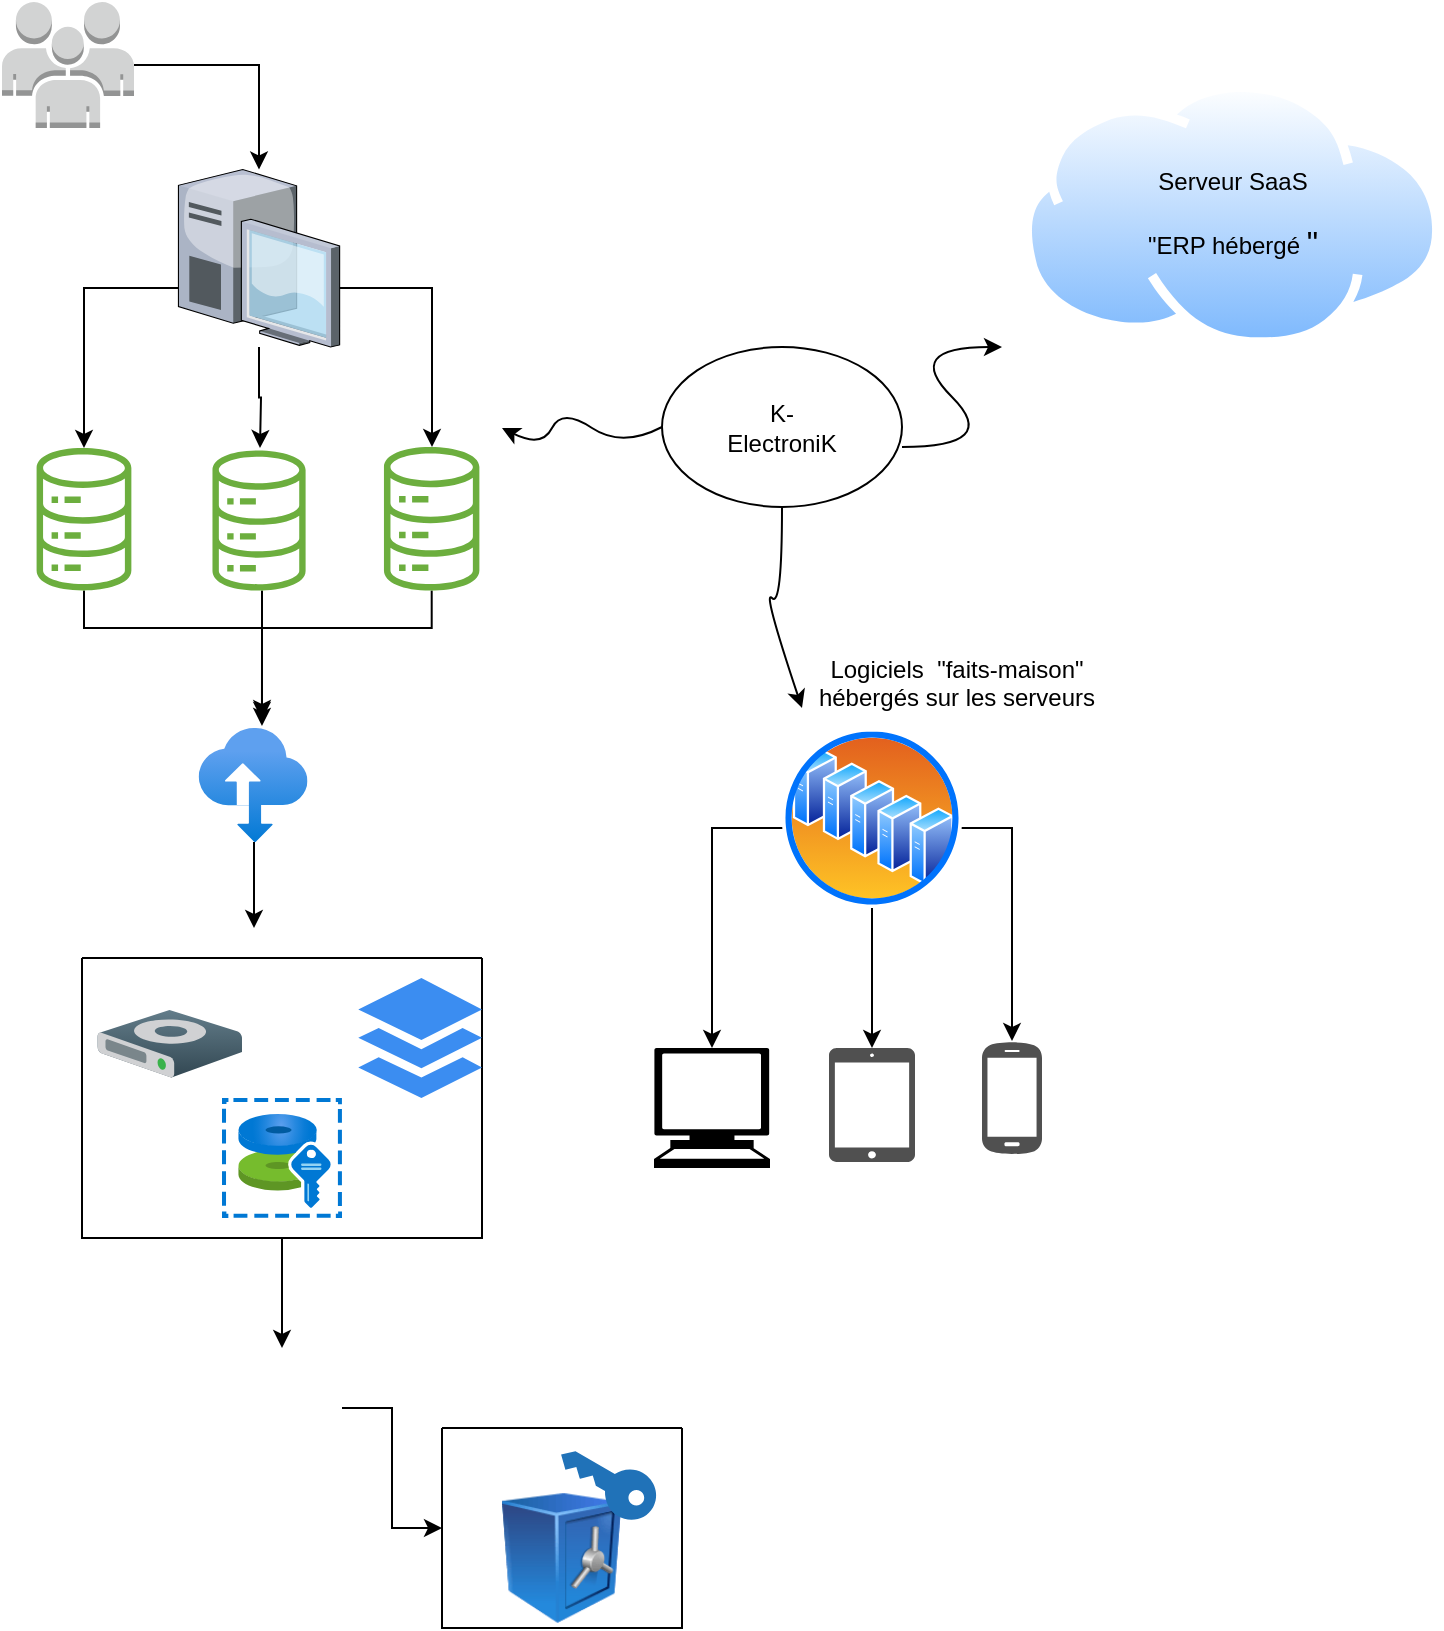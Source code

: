 <mxfile version="15.5.2" type="github">
  <diagram id="4rU8gYA564SKTLNEH4Lg" name="Page-1">
    <mxGraphModel dx="782" dy="364" grid="1" gridSize="10" guides="1" tooltips="1" connect="1" arrows="1" fold="1" page="1" pageScale="1" pageWidth="827" pageHeight="1169" math="0" shadow="0">
      <root>
        <mxCell id="0" />
        <mxCell id="1" parent="0" />
        <mxCell id="SYhHrqKnr2Nzoqkczw36-33" style="edgeStyle=orthogonalEdgeStyle;rounded=0;orthogonalLoop=1;jettySize=auto;html=1;" edge="1" parent="1" source="SYhHrqKnr2Nzoqkczw36-3" target="SYhHrqKnr2Nzoqkczw36-16">
          <mxGeometry relative="1" as="geometry" />
        </mxCell>
        <mxCell id="SYhHrqKnr2Nzoqkczw36-3" value="" style="outlineConnect=0;dashed=0;verticalLabelPosition=bottom;verticalAlign=top;align=center;html=1;shape=mxgraph.aws3.users;fillColor=#D2D3D3;gradientColor=none;" vertex="1" parent="1">
          <mxGeometry x="30" y="37" width="66" height="63" as="geometry" />
        </mxCell>
        <mxCell id="SYhHrqKnr2Nzoqkczw36-28" style="edgeStyle=orthogonalEdgeStyle;rounded=0;orthogonalLoop=1;jettySize=auto;html=1;entryX=0.582;entryY=-0.07;entryDx=0;entryDy=0;entryPerimeter=0;" edge="1" parent="1" source="SYhHrqKnr2Nzoqkczw36-8" target="SYhHrqKnr2Nzoqkczw36-18">
          <mxGeometry relative="1" as="geometry">
            <Array as="points">
              <mxPoint x="71" y="350" />
              <mxPoint x="160" y="350" />
            </Array>
          </mxGeometry>
        </mxCell>
        <mxCell id="SYhHrqKnr2Nzoqkczw36-8" value="" style="sketch=0;outlineConnect=0;fontColor=#232F3E;gradientColor=none;fillColor=#6CAE3E;strokeColor=none;dashed=0;verticalLabelPosition=bottom;verticalAlign=top;align=center;html=1;fontSize=12;fontStyle=0;aspect=fixed;pointerEvents=1;shape=mxgraph.aws4.iot_analytics_data_store;" vertex="1" parent="1">
          <mxGeometry x="46.33" y="260" width="49.32" height="71.25" as="geometry" />
        </mxCell>
        <mxCell id="SYhHrqKnr2Nzoqkczw36-26" style="edgeStyle=orthogonalEdgeStyle;rounded=0;orthogonalLoop=1;jettySize=auto;html=1;entryX=0.582;entryY=-0.018;entryDx=0;entryDy=0;entryPerimeter=0;" edge="1" parent="1" source="SYhHrqKnr2Nzoqkczw36-9" target="SYhHrqKnr2Nzoqkczw36-18">
          <mxGeometry relative="1" as="geometry">
            <Array as="points">
              <mxPoint x="160" y="360" />
              <mxPoint x="160" y="360" />
            </Array>
          </mxGeometry>
        </mxCell>
        <mxCell id="SYhHrqKnr2Nzoqkczw36-9" value="" style="sketch=0;outlineConnect=0;fontColor=#232F3E;gradientColor=none;fillColor=#6CAE3E;strokeColor=none;dashed=0;verticalLabelPosition=bottom;verticalAlign=top;align=center;html=1;fontSize=12;fontStyle=0;aspect=fixed;pointerEvents=1;shape=mxgraph.aws4.iot_analytics_data_store;" vertex="1" parent="1">
          <mxGeometry x="134.29" y="261.25" width="48.46" height="70" as="geometry" />
        </mxCell>
        <mxCell id="SYhHrqKnr2Nzoqkczw36-24" style="edgeStyle=orthogonalEdgeStyle;rounded=0;orthogonalLoop=1;jettySize=auto;html=1;" edge="1" parent="1" source="SYhHrqKnr2Nzoqkczw36-10">
          <mxGeometry relative="1" as="geometry">
            <mxPoint x="160" y="395" as="targetPoint" />
            <Array as="points">
              <mxPoint x="245" y="350" />
              <mxPoint x="160" y="350" />
            </Array>
          </mxGeometry>
        </mxCell>
        <mxCell id="SYhHrqKnr2Nzoqkczw36-10" value="" style="sketch=0;outlineConnect=0;fontColor=#232F3E;gradientColor=none;fillColor=#6CAE3E;strokeColor=none;dashed=0;verticalLabelPosition=bottom;verticalAlign=top;align=center;html=1;fontSize=12;fontStyle=0;aspect=fixed;pointerEvents=1;shape=mxgraph.aws4.iot_analytics_data_store;" vertex="1" parent="1">
          <mxGeometry x="220.0" y="259.5" width="49.67" height="71.75" as="geometry" />
        </mxCell>
        <mxCell id="SYhHrqKnr2Nzoqkczw36-30" style="edgeStyle=orthogonalEdgeStyle;rounded=0;orthogonalLoop=1;jettySize=auto;html=1;" edge="1" parent="1" source="SYhHrqKnr2Nzoqkczw36-16">
          <mxGeometry relative="1" as="geometry">
            <mxPoint x="159" y="260" as="targetPoint" />
          </mxGeometry>
        </mxCell>
        <mxCell id="SYhHrqKnr2Nzoqkczw36-31" style="edgeStyle=orthogonalEdgeStyle;rounded=0;orthogonalLoop=1;jettySize=auto;html=1;" edge="1" parent="1" source="SYhHrqKnr2Nzoqkczw36-16" target="SYhHrqKnr2Nzoqkczw36-10">
          <mxGeometry relative="1" as="geometry">
            <Array as="points">
              <mxPoint x="245" y="180" />
            </Array>
          </mxGeometry>
        </mxCell>
        <mxCell id="SYhHrqKnr2Nzoqkczw36-32" style="edgeStyle=orthogonalEdgeStyle;rounded=0;orthogonalLoop=1;jettySize=auto;html=1;" edge="1" parent="1" source="SYhHrqKnr2Nzoqkczw36-16" target="SYhHrqKnr2Nzoqkczw36-8">
          <mxGeometry relative="1" as="geometry">
            <Array as="points">
              <mxPoint x="71" y="180" />
            </Array>
          </mxGeometry>
        </mxCell>
        <mxCell id="SYhHrqKnr2Nzoqkczw36-16" value="" style="verticalLabelPosition=bottom;sketch=0;aspect=fixed;html=1;verticalAlign=top;strokeColor=none;align=center;outlineConnect=0;shape=mxgraph.citrix.desktop;" vertex="1" parent="1">
          <mxGeometry x="118.22" y="120.75" width="80.6" height="88.75" as="geometry" />
        </mxCell>
        <mxCell id="SYhHrqKnr2Nzoqkczw36-42" style="edgeStyle=orthogonalEdgeStyle;rounded=0;orthogonalLoop=1;jettySize=auto;html=1;" edge="1" parent="1" source="SYhHrqKnr2Nzoqkczw36-18">
          <mxGeometry relative="1" as="geometry">
            <mxPoint x="156" y="500" as="targetPoint" />
            <Array as="points">
              <mxPoint x="156" y="480" />
            </Array>
          </mxGeometry>
        </mxCell>
        <mxCell id="SYhHrqKnr2Nzoqkczw36-18" value="" style="aspect=fixed;html=1;points=[];align=center;image;fontSize=12;image=img/lib/azure2/storage/Import_Export_Jobs.svg;" vertex="1" parent="1">
          <mxGeometry x="128.3" y="400" width="54.45" height="57" as="geometry" />
        </mxCell>
        <mxCell id="SYhHrqKnr2Nzoqkczw36-35" value="" style="aspect=fixed;perimeter=ellipsePerimeter;html=1;align=center;shadow=0;dashed=0;spacingTop=3;image;image=img/lib/active_directory/internet_cloud.svg;" vertex="1" parent="1">
          <mxGeometry x="540" y="77.2" width="210" height="132.3" as="geometry" />
        </mxCell>
        <mxCell id="SYhHrqKnr2Nzoqkczw36-37" value="&lt;div&gt;Serveur SaaS&lt;/div&gt;&lt;div&gt;&lt;br&gt;&lt;/div&gt;&lt;div&gt;&quot;ERP hébergé &lt;b style=&quot;font-weight: normal&quot; id=&quot;docs-internal-guid-63392330-7fff-db6f-d3ec-9d7ada13f3ff&quot;&gt;&lt;span style=&quot;font-size: 12pt ; font-family: &amp;#34;arial&amp;#34; ; color: rgb(0 , 0 , 0) ; background-color: transparent ; font-weight: 400 ; font-style: normal ; font-variant: normal ; text-decoration: none ; vertical-align: baseline&quot;&gt;&quot; &lt;/span&gt;&lt;/b&gt; &lt;/div&gt;" style="text;html=1;strokeColor=none;fillColor=none;align=center;verticalAlign=middle;whiteSpace=wrap;rounded=0;" vertex="1" parent="1">
          <mxGeometry x="597.5" y="128.35" width="95" height="30" as="geometry" />
        </mxCell>
        <mxCell id="SYhHrqKnr2Nzoqkczw36-50" style="edgeStyle=orthogonalEdgeStyle;rounded=0;orthogonalLoop=1;jettySize=auto;html=1;" edge="1" parent="1" source="SYhHrqKnr2Nzoqkczw36-43" target="SYhHrqKnr2Nzoqkczw36-49">
          <mxGeometry relative="1" as="geometry" />
        </mxCell>
        <mxCell id="SYhHrqKnr2Nzoqkczw36-43" value="" style="swimlane;startSize=0;" vertex="1" parent="1">
          <mxGeometry x="70" y="515" width="200" height="140" as="geometry">
            <mxRectangle x="70" y="515" width="50" height="40" as="alternateBounds" />
          </mxGeometry>
        </mxCell>
        <mxCell id="SYhHrqKnr2Nzoqkczw36-40" value="" style="shadow=0;dashed=0;html=1;labelPosition=center;verticalLabelPosition=bottom;verticalAlign=top;align=center;outlineConnect=0;shape=mxgraph.veeam.3d.hard_drive;fillColor=#637D8A;gradientColor=#324752;strokeColor=none;" vertex="1" parent="SYhHrqKnr2Nzoqkczw36-43">
          <mxGeometry x="7.78" y="26" width="72.22" height="34" as="geometry" />
        </mxCell>
        <mxCell id="SYhHrqKnr2Nzoqkczw36-39" value="" style="aspect=fixed;html=1;points=[];align=center;image;fontSize=12;image=img/lib/azure2/compute/Disk_Encryption_Sets.svg;" vertex="1" parent="SYhHrqKnr2Nzoqkczw36-43">
          <mxGeometry x="70" y="70" width="60" height="60" as="geometry" />
        </mxCell>
        <mxCell id="SYhHrqKnr2Nzoqkczw36-44" value="" style="sketch=0;html=1;aspect=fixed;strokeColor=none;shadow=0;align=center;verticalAlign=top;fillColor=#3B8DF1;shape=mxgraph.gcp2.files" vertex="1" parent="SYhHrqKnr2Nzoqkczw36-43">
          <mxGeometry x="138.14" y="10" width="61.86" height="60" as="geometry" />
        </mxCell>
        <mxCell id="SYhHrqKnr2Nzoqkczw36-55" style="edgeStyle=orthogonalEdgeStyle;rounded=0;orthogonalLoop=1;jettySize=auto;html=1;" edge="1" parent="1" source="SYhHrqKnr2Nzoqkczw36-49" target="SYhHrqKnr2Nzoqkczw36-54">
          <mxGeometry relative="1" as="geometry" />
        </mxCell>
        <mxCell id="SYhHrqKnr2Nzoqkczw36-49" value="" style="shape=image;html=1;verticalAlign=top;verticalLabelPosition=bottom;labelBackgroundColor=#ffffff;imageAspect=0;aspect=fixed;image=https://cdn1.iconfinder.com/data/icons/actnia-ecommerce-delivery/24/delivery-in-128.png" vertex="1" parent="1">
          <mxGeometry x="140" y="710" width="60" height="60" as="geometry" />
        </mxCell>
        <mxCell id="SYhHrqKnr2Nzoqkczw36-54" value="" style="swimlane;startSize=0;" vertex="1" parent="1">
          <mxGeometry x="250" y="750" width="120" height="100" as="geometry">
            <mxRectangle x="270" y="680" width="50" height="40" as="alternateBounds" />
          </mxGeometry>
        </mxCell>
        <mxCell id="SYhHrqKnr2Nzoqkczw36-53" value="" style="image;html=1;image=img/lib/clip_art/finance/Safe_128x128.png" vertex="1" parent="SYhHrqKnr2Nzoqkczw36-54">
          <mxGeometry x="30" y="30" width="60" height="70" as="geometry" />
        </mxCell>
        <mxCell id="SYhHrqKnr2Nzoqkczw36-58" value="" style="sketch=0;pointerEvents=1;shadow=0;dashed=0;html=1;strokeColor=none;labelPosition=center;verticalLabelPosition=bottom;verticalAlign=top;outlineConnect=0;align=center;shape=mxgraph.office.security.key_permissions;fillColor=#2072B8;rotation=120;" vertex="1" parent="SYhHrqKnr2Nzoqkczw36-54">
          <mxGeometry x="70" width="25" height="53" as="geometry" />
        </mxCell>
        <mxCell id="SYhHrqKnr2Nzoqkczw36-59" value="" style="ellipse;whiteSpace=wrap;html=1;" vertex="1" parent="1">
          <mxGeometry x="360" y="209.5" width="120" height="80" as="geometry" />
        </mxCell>
        <mxCell id="SYhHrqKnr2Nzoqkczw36-60" value="K-ElectroniK" style="text;html=1;strokeColor=none;fillColor=none;align=center;verticalAlign=middle;whiteSpace=wrap;rounded=0;" vertex="1" parent="1">
          <mxGeometry x="390" y="235" width="60" height="30" as="geometry" />
        </mxCell>
        <mxCell id="SYhHrqKnr2Nzoqkczw36-62" value="" style="curved=1;endArrow=classic;html=1;rounded=0;exitX=0;exitY=0.5;exitDx=0;exitDy=0;" edge="1" parent="1" source="SYhHrqKnr2Nzoqkczw36-59">
          <mxGeometry width="50" height="50" relative="1" as="geometry">
            <mxPoint x="430" y="330" as="sourcePoint" />
            <mxPoint x="280" y="250" as="targetPoint" />
            <Array as="points">
              <mxPoint x="340" y="260" />
              <mxPoint x="310" y="240" />
              <mxPoint x="300" y="260" />
            </Array>
          </mxGeometry>
        </mxCell>
        <mxCell id="SYhHrqKnr2Nzoqkczw36-63" value="" style="curved=1;endArrow=classic;html=1;rounded=0;" edge="1" parent="1">
          <mxGeometry width="50" height="50" relative="1" as="geometry">
            <mxPoint x="480" y="259.5" as="sourcePoint" />
            <mxPoint x="530" y="209.5" as="targetPoint" />
            <Array as="points">
              <mxPoint x="530" y="259.5" />
              <mxPoint x="480" y="209.5" />
            </Array>
          </mxGeometry>
        </mxCell>
        <mxCell id="SYhHrqKnr2Nzoqkczw36-64" value="" style="curved=1;endArrow=classic;html=1;rounded=0;exitX=0.5;exitY=1;exitDx=0;exitDy=0;" edge="1" parent="1" source="SYhHrqKnr2Nzoqkczw36-59">
          <mxGeometry width="50" height="50" relative="1" as="geometry">
            <mxPoint x="460" y="380" as="sourcePoint" />
            <mxPoint x="430" y="390" as="targetPoint" />
            <Array as="points">
              <mxPoint x="420" y="340" />
              <mxPoint x="410" y="330" />
            </Array>
          </mxGeometry>
        </mxCell>
        <mxCell id="SYhHrqKnr2Nzoqkczw36-69" style="edgeStyle=orthogonalEdgeStyle;rounded=0;orthogonalLoop=1;jettySize=auto;html=1;" edge="1" parent="1" source="SYhHrqKnr2Nzoqkczw36-65" target="SYhHrqKnr2Nzoqkczw36-66">
          <mxGeometry relative="1" as="geometry">
            <mxPoint x="450" y="560" as="targetPoint" />
            <Array as="points">
              <mxPoint x="465" y="540" />
              <mxPoint x="465" y="540" />
            </Array>
          </mxGeometry>
        </mxCell>
        <mxCell id="SYhHrqKnr2Nzoqkczw36-70" style="edgeStyle=orthogonalEdgeStyle;rounded=0;orthogonalLoop=1;jettySize=auto;html=1;" edge="1" parent="1" source="SYhHrqKnr2Nzoqkczw36-65" target="SYhHrqKnr2Nzoqkczw36-67">
          <mxGeometry relative="1" as="geometry">
            <Array as="points">
              <mxPoint x="535" y="450" />
            </Array>
          </mxGeometry>
        </mxCell>
        <mxCell id="SYhHrqKnr2Nzoqkczw36-73" style="edgeStyle=orthogonalEdgeStyle;rounded=0;orthogonalLoop=1;jettySize=auto;html=1;entryX=0.5;entryY=0;entryDx=0;entryDy=0;entryPerimeter=0;" edge="1" parent="1" source="SYhHrqKnr2Nzoqkczw36-65" target="SYhHrqKnr2Nzoqkczw36-68">
          <mxGeometry relative="1" as="geometry">
            <Array as="points">
              <mxPoint x="385" y="450" />
            </Array>
          </mxGeometry>
        </mxCell>
        <mxCell id="SYhHrqKnr2Nzoqkczw36-65" value="" style="aspect=fixed;perimeter=ellipsePerimeter;html=1;align=center;shadow=0;dashed=0;spacingTop=3;image;image=img/lib/active_directory/server_farm.svg;" vertex="1" parent="1">
          <mxGeometry x="420" y="400" width="90" height="90" as="geometry" />
        </mxCell>
        <mxCell id="SYhHrqKnr2Nzoqkczw36-66" value="" style="sketch=0;pointerEvents=1;shadow=0;dashed=0;html=1;strokeColor=none;fillColor=#505050;labelPosition=center;verticalLabelPosition=bottom;verticalAlign=top;outlineConnect=0;align=center;shape=mxgraph.office.devices.ipad_mini;" vertex="1" parent="1">
          <mxGeometry x="443.5" y="560" width="43" height="57" as="geometry" />
        </mxCell>
        <mxCell id="SYhHrqKnr2Nzoqkczw36-67" value="" style="sketch=0;pointerEvents=1;shadow=0;dashed=0;html=1;strokeColor=none;fillColor=#505050;labelPosition=center;verticalLabelPosition=bottom;verticalAlign=top;outlineConnect=0;align=center;shape=mxgraph.office.devices.cell_phone_android_standalone;" vertex="1" parent="1">
          <mxGeometry x="520" y="556.5" width="30" height="57" as="geometry" />
        </mxCell>
        <mxCell id="SYhHrqKnr2Nzoqkczw36-68" value="" style="shape=mxgraph.signs.tech.computer;html=1;pointerEvents=1;fillColor=#000000;strokeColor=none;verticalLabelPosition=bottom;verticalAlign=top;align=center;" vertex="1" parent="1">
          <mxGeometry x="356" y="560" width="58" height="60" as="geometry" />
        </mxCell>
        <mxCell id="SYhHrqKnr2Nzoqkczw36-74" value="&lt;div&gt;Logiciels&amp;nbsp; &quot;faits-maison&quot; hébergés sur les serveurs&lt;/div&gt;&lt;div&gt;&amp;nbsp; &lt;/div&gt;" style="text;html=1;strokeColor=none;fillColor=none;align=center;verticalAlign=middle;whiteSpace=wrap;rounded=0;" vertex="1" parent="1">
          <mxGeometry x="435" y="370" width="145" height="30" as="geometry" />
        </mxCell>
      </root>
    </mxGraphModel>
  </diagram>
</mxfile>
